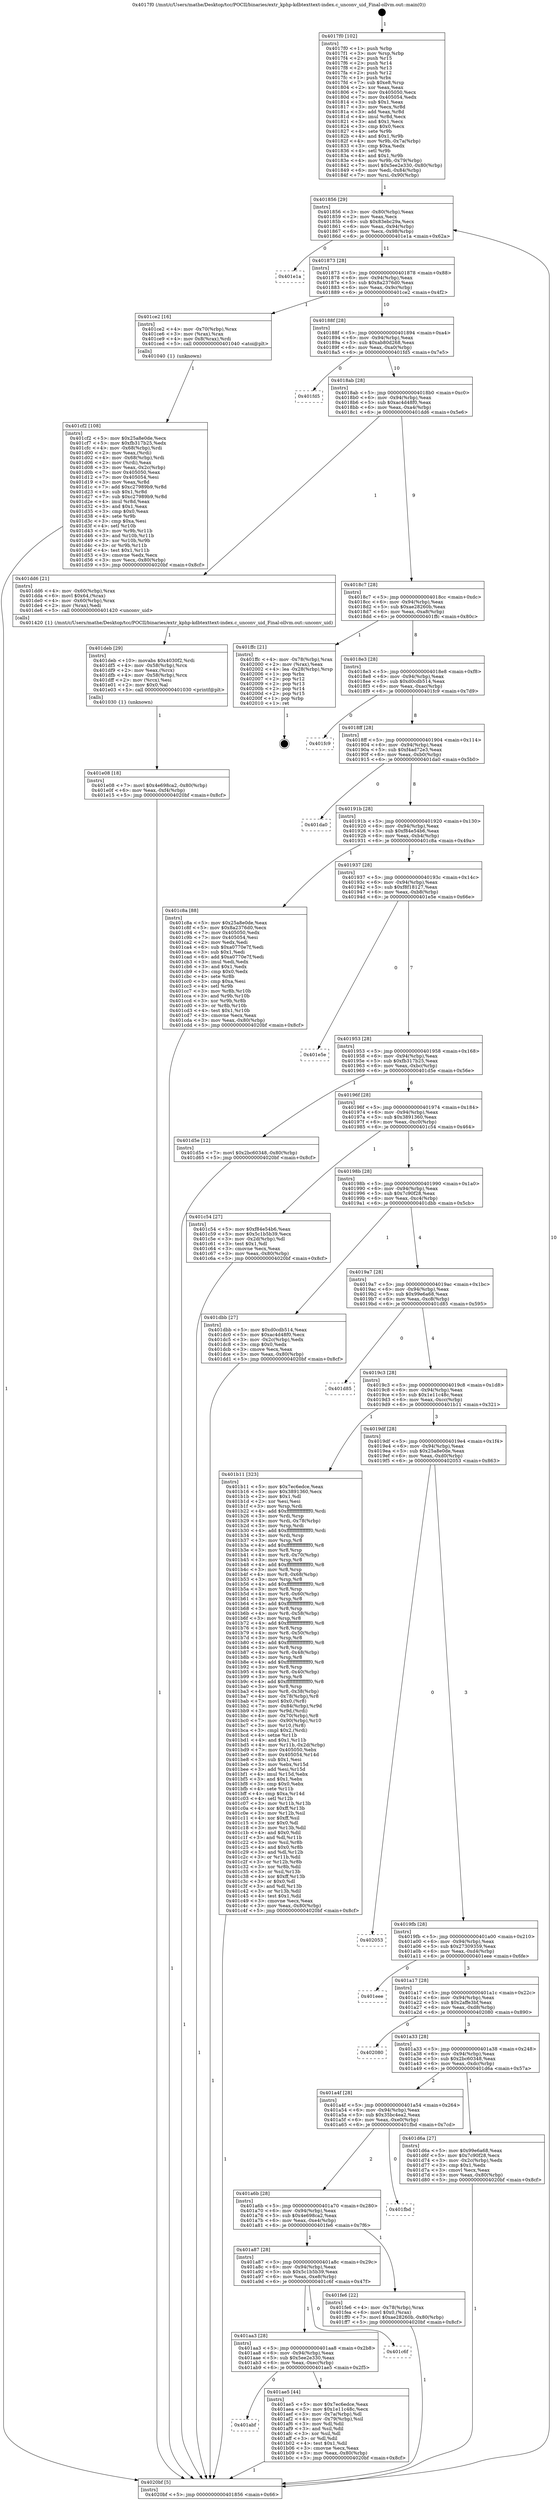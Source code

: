 digraph "0x4017f0" {
  label = "0x4017f0 (/mnt/c/Users/mathe/Desktop/tcc/POCII/binaries/extr_kphp-kdbtexttext-index.c_unconv_uid_Final-ollvm.out::main(0))"
  labelloc = "t"
  node[shape=record]

  Entry [label="",width=0.3,height=0.3,shape=circle,fillcolor=black,style=filled]
  "0x401856" [label="{
     0x401856 [29]\l
     | [instrs]\l
     &nbsp;&nbsp;0x401856 \<+3\>: mov -0x80(%rbp),%eax\l
     &nbsp;&nbsp;0x401859 \<+2\>: mov %eax,%ecx\l
     &nbsp;&nbsp;0x40185b \<+6\>: sub $0x83ebc29a,%ecx\l
     &nbsp;&nbsp;0x401861 \<+6\>: mov %eax,-0x94(%rbp)\l
     &nbsp;&nbsp;0x401867 \<+6\>: mov %ecx,-0x98(%rbp)\l
     &nbsp;&nbsp;0x40186d \<+6\>: je 0000000000401e1a \<main+0x62a\>\l
  }"]
  "0x401e1a" [label="{
     0x401e1a\l
  }", style=dashed]
  "0x401873" [label="{
     0x401873 [28]\l
     | [instrs]\l
     &nbsp;&nbsp;0x401873 \<+5\>: jmp 0000000000401878 \<main+0x88\>\l
     &nbsp;&nbsp;0x401878 \<+6\>: mov -0x94(%rbp),%eax\l
     &nbsp;&nbsp;0x40187e \<+5\>: sub $0x8a2376d0,%eax\l
     &nbsp;&nbsp;0x401883 \<+6\>: mov %eax,-0x9c(%rbp)\l
     &nbsp;&nbsp;0x401889 \<+6\>: je 0000000000401ce2 \<main+0x4f2\>\l
  }"]
  Exit [label="",width=0.3,height=0.3,shape=circle,fillcolor=black,style=filled,peripheries=2]
  "0x401ce2" [label="{
     0x401ce2 [16]\l
     | [instrs]\l
     &nbsp;&nbsp;0x401ce2 \<+4\>: mov -0x70(%rbp),%rax\l
     &nbsp;&nbsp;0x401ce6 \<+3\>: mov (%rax),%rax\l
     &nbsp;&nbsp;0x401ce9 \<+4\>: mov 0x8(%rax),%rdi\l
     &nbsp;&nbsp;0x401ced \<+5\>: call 0000000000401040 \<atoi@plt\>\l
     | [calls]\l
     &nbsp;&nbsp;0x401040 \{1\} (unknown)\l
  }"]
  "0x40188f" [label="{
     0x40188f [28]\l
     | [instrs]\l
     &nbsp;&nbsp;0x40188f \<+5\>: jmp 0000000000401894 \<main+0xa4\>\l
     &nbsp;&nbsp;0x401894 \<+6\>: mov -0x94(%rbp),%eax\l
     &nbsp;&nbsp;0x40189a \<+5\>: sub $0xab80d268,%eax\l
     &nbsp;&nbsp;0x40189f \<+6\>: mov %eax,-0xa0(%rbp)\l
     &nbsp;&nbsp;0x4018a5 \<+6\>: je 0000000000401fd5 \<main+0x7e5\>\l
  }"]
  "0x401e08" [label="{
     0x401e08 [18]\l
     | [instrs]\l
     &nbsp;&nbsp;0x401e08 \<+7\>: movl $0x4e698ca2,-0x80(%rbp)\l
     &nbsp;&nbsp;0x401e0f \<+6\>: mov %eax,-0xf4(%rbp)\l
     &nbsp;&nbsp;0x401e15 \<+5\>: jmp 00000000004020bf \<main+0x8cf\>\l
  }"]
  "0x401fd5" [label="{
     0x401fd5\l
  }", style=dashed]
  "0x4018ab" [label="{
     0x4018ab [28]\l
     | [instrs]\l
     &nbsp;&nbsp;0x4018ab \<+5\>: jmp 00000000004018b0 \<main+0xc0\>\l
     &nbsp;&nbsp;0x4018b0 \<+6\>: mov -0x94(%rbp),%eax\l
     &nbsp;&nbsp;0x4018b6 \<+5\>: sub $0xac4d48f0,%eax\l
     &nbsp;&nbsp;0x4018bb \<+6\>: mov %eax,-0xa4(%rbp)\l
     &nbsp;&nbsp;0x4018c1 \<+6\>: je 0000000000401dd6 \<main+0x5e6\>\l
  }"]
  "0x401deb" [label="{
     0x401deb [29]\l
     | [instrs]\l
     &nbsp;&nbsp;0x401deb \<+10\>: movabs $0x4030f2,%rdi\l
     &nbsp;&nbsp;0x401df5 \<+4\>: mov -0x58(%rbp),%rcx\l
     &nbsp;&nbsp;0x401df9 \<+2\>: mov %eax,(%rcx)\l
     &nbsp;&nbsp;0x401dfb \<+4\>: mov -0x58(%rbp),%rcx\l
     &nbsp;&nbsp;0x401dff \<+2\>: mov (%rcx),%esi\l
     &nbsp;&nbsp;0x401e01 \<+2\>: mov $0x0,%al\l
     &nbsp;&nbsp;0x401e03 \<+5\>: call 0000000000401030 \<printf@plt\>\l
     | [calls]\l
     &nbsp;&nbsp;0x401030 \{1\} (unknown)\l
  }"]
  "0x401dd6" [label="{
     0x401dd6 [21]\l
     | [instrs]\l
     &nbsp;&nbsp;0x401dd6 \<+4\>: mov -0x60(%rbp),%rax\l
     &nbsp;&nbsp;0x401dda \<+6\>: movl $0x64,(%rax)\l
     &nbsp;&nbsp;0x401de0 \<+4\>: mov -0x60(%rbp),%rax\l
     &nbsp;&nbsp;0x401de4 \<+2\>: mov (%rax),%edi\l
     &nbsp;&nbsp;0x401de6 \<+5\>: call 0000000000401420 \<unconv_uid\>\l
     | [calls]\l
     &nbsp;&nbsp;0x401420 \{1\} (/mnt/c/Users/mathe/Desktop/tcc/POCII/binaries/extr_kphp-kdbtexttext-index.c_unconv_uid_Final-ollvm.out::unconv_uid)\l
  }"]
  "0x4018c7" [label="{
     0x4018c7 [28]\l
     | [instrs]\l
     &nbsp;&nbsp;0x4018c7 \<+5\>: jmp 00000000004018cc \<main+0xdc\>\l
     &nbsp;&nbsp;0x4018cc \<+6\>: mov -0x94(%rbp),%eax\l
     &nbsp;&nbsp;0x4018d2 \<+5\>: sub $0xae28260b,%eax\l
     &nbsp;&nbsp;0x4018d7 \<+6\>: mov %eax,-0xa8(%rbp)\l
     &nbsp;&nbsp;0x4018dd \<+6\>: je 0000000000401ffc \<main+0x80c\>\l
  }"]
  "0x401cf2" [label="{
     0x401cf2 [108]\l
     | [instrs]\l
     &nbsp;&nbsp;0x401cf2 \<+5\>: mov $0x25a8e0de,%ecx\l
     &nbsp;&nbsp;0x401cf7 \<+5\>: mov $0xfb317b25,%edx\l
     &nbsp;&nbsp;0x401cfc \<+4\>: mov -0x68(%rbp),%rdi\l
     &nbsp;&nbsp;0x401d00 \<+2\>: mov %eax,(%rdi)\l
     &nbsp;&nbsp;0x401d02 \<+4\>: mov -0x68(%rbp),%rdi\l
     &nbsp;&nbsp;0x401d06 \<+2\>: mov (%rdi),%eax\l
     &nbsp;&nbsp;0x401d08 \<+3\>: mov %eax,-0x2c(%rbp)\l
     &nbsp;&nbsp;0x401d0b \<+7\>: mov 0x405050,%eax\l
     &nbsp;&nbsp;0x401d12 \<+7\>: mov 0x405054,%esi\l
     &nbsp;&nbsp;0x401d19 \<+3\>: mov %eax,%r8d\l
     &nbsp;&nbsp;0x401d1c \<+7\>: add $0xc27989b9,%r8d\l
     &nbsp;&nbsp;0x401d23 \<+4\>: sub $0x1,%r8d\l
     &nbsp;&nbsp;0x401d27 \<+7\>: sub $0xc27989b9,%r8d\l
     &nbsp;&nbsp;0x401d2e \<+4\>: imul %r8d,%eax\l
     &nbsp;&nbsp;0x401d32 \<+3\>: and $0x1,%eax\l
     &nbsp;&nbsp;0x401d35 \<+3\>: cmp $0x0,%eax\l
     &nbsp;&nbsp;0x401d38 \<+4\>: sete %r9b\l
     &nbsp;&nbsp;0x401d3c \<+3\>: cmp $0xa,%esi\l
     &nbsp;&nbsp;0x401d3f \<+4\>: setl %r10b\l
     &nbsp;&nbsp;0x401d43 \<+3\>: mov %r9b,%r11b\l
     &nbsp;&nbsp;0x401d46 \<+3\>: and %r10b,%r11b\l
     &nbsp;&nbsp;0x401d49 \<+3\>: xor %r10b,%r9b\l
     &nbsp;&nbsp;0x401d4c \<+3\>: or %r9b,%r11b\l
     &nbsp;&nbsp;0x401d4f \<+4\>: test $0x1,%r11b\l
     &nbsp;&nbsp;0x401d53 \<+3\>: cmovne %edx,%ecx\l
     &nbsp;&nbsp;0x401d56 \<+3\>: mov %ecx,-0x80(%rbp)\l
     &nbsp;&nbsp;0x401d59 \<+5\>: jmp 00000000004020bf \<main+0x8cf\>\l
  }"]
  "0x401ffc" [label="{
     0x401ffc [21]\l
     | [instrs]\l
     &nbsp;&nbsp;0x401ffc \<+4\>: mov -0x78(%rbp),%rax\l
     &nbsp;&nbsp;0x402000 \<+2\>: mov (%rax),%eax\l
     &nbsp;&nbsp;0x402002 \<+4\>: lea -0x28(%rbp),%rsp\l
     &nbsp;&nbsp;0x402006 \<+1\>: pop %rbx\l
     &nbsp;&nbsp;0x402007 \<+2\>: pop %r12\l
     &nbsp;&nbsp;0x402009 \<+2\>: pop %r13\l
     &nbsp;&nbsp;0x40200b \<+2\>: pop %r14\l
     &nbsp;&nbsp;0x40200d \<+2\>: pop %r15\l
     &nbsp;&nbsp;0x40200f \<+1\>: pop %rbp\l
     &nbsp;&nbsp;0x402010 \<+1\>: ret\l
  }"]
  "0x4018e3" [label="{
     0x4018e3 [28]\l
     | [instrs]\l
     &nbsp;&nbsp;0x4018e3 \<+5\>: jmp 00000000004018e8 \<main+0xf8\>\l
     &nbsp;&nbsp;0x4018e8 \<+6\>: mov -0x94(%rbp),%eax\l
     &nbsp;&nbsp;0x4018ee \<+5\>: sub $0xd0cdb514,%eax\l
     &nbsp;&nbsp;0x4018f3 \<+6\>: mov %eax,-0xac(%rbp)\l
     &nbsp;&nbsp;0x4018f9 \<+6\>: je 0000000000401fc9 \<main+0x7d9\>\l
  }"]
  "0x4017f0" [label="{
     0x4017f0 [102]\l
     | [instrs]\l
     &nbsp;&nbsp;0x4017f0 \<+1\>: push %rbp\l
     &nbsp;&nbsp;0x4017f1 \<+3\>: mov %rsp,%rbp\l
     &nbsp;&nbsp;0x4017f4 \<+2\>: push %r15\l
     &nbsp;&nbsp;0x4017f6 \<+2\>: push %r14\l
     &nbsp;&nbsp;0x4017f8 \<+2\>: push %r13\l
     &nbsp;&nbsp;0x4017fa \<+2\>: push %r12\l
     &nbsp;&nbsp;0x4017fc \<+1\>: push %rbx\l
     &nbsp;&nbsp;0x4017fd \<+7\>: sub $0xe8,%rsp\l
     &nbsp;&nbsp;0x401804 \<+2\>: xor %eax,%eax\l
     &nbsp;&nbsp;0x401806 \<+7\>: mov 0x405050,%ecx\l
     &nbsp;&nbsp;0x40180d \<+7\>: mov 0x405054,%edx\l
     &nbsp;&nbsp;0x401814 \<+3\>: sub $0x1,%eax\l
     &nbsp;&nbsp;0x401817 \<+3\>: mov %ecx,%r8d\l
     &nbsp;&nbsp;0x40181a \<+3\>: add %eax,%r8d\l
     &nbsp;&nbsp;0x40181d \<+4\>: imul %r8d,%ecx\l
     &nbsp;&nbsp;0x401821 \<+3\>: and $0x1,%ecx\l
     &nbsp;&nbsp;0x401824 \<+3\>: cmp $0x0,%ecx\l
     &nbsp;&nbsp;0x401827 \<+4\>: sete %r9b\l
     &nbsp;&nbsp;0x40182b \<+4\>: and $0x1,%r9b\l
     &nbsp;&nbsp;0x40182f \<+4\>: mov %r9b,-0x7a(%rbp)\l
     &nbsp;&nbsp;0x401833 \<+3\>: cmp $0xa,%edx\l
     &nbsp;&nbsp;0x401836 \<+4\>: setl %r9b\l
     &nbsp;&nbsp;0x40183a \<+4\>: and $0x1,%r9b\l
     &nbsp;&nbsp;0x40183e \<+4\>: mov %r9b,-0x79(%rbp)\l
     &nbsp;&nbsp;0x401842 \<+7\>: movl $0x5ee2e330,-0x80(%rbp)\l
     &nbsp;&nbsp;0x401849 \<+6\>: mov %edi,-0x84(%rbp)\l
     &nbsp;&nbsp;0x40184f \<+7\>: mov %rsi,-0x90(%rbp)\l
  }"]
  "0x401fc9" [label="{
     0x401fc9\l
  }", style=dashed]
  "0x4018ff" [label="{
     0x4018ff [28]\l
     | [instrs]\l
     &nbsp;&nbsp;0x4018ff \<+5\>: jmp 0000000000401904 \<main+0x114\>\l
     &nbsp;&nbsp;0x401904 \<+6\>: mov -0x94(%rbp),%eax\l
     &nbsp;&nbsp;0x40190a \<+5\>: sub $0xf4ad72e3,%eax\l
     &nbsp;&nbsp;0x40190f \<+6\>: mov %eax,-0xb0(%rbp)\l
     &nbsp;&nbsp;0x401915 \<+6\>: je 0000000000401da0 \<main+0x5b0\>\l
  }"]
  "0x4020bf" [label="{
     0x4020bf [5]\l
     | [instrs]\l
     &nbsp;&nbsp;0x4020bf \<+5\>: jmp 0000000000401856 \<main+0x66\>\l
  }"]
  "0x401da0" [label="{
     0x401da0\l
  }", style=dashed]
  "0x40191b" [label="{
     0x40191b [28]\l
     | [instrs]\l
     &nbsp;&nbsp;0x40191b \<+5\>: jmp 0000000000401920 \<main+0x130\>\l
     &nbsp;&nbsp;0x401920 \<+6\>: mov -0x94(%rbp),%eax\l
     &nbsp;&nbsp;0x401926 \<+5\>: sub $0xf84e54b6,%eax\l
     &nbsp;&nbsp;0x40192b \<+6\>: mov %eax,-0xb4(%rbp)\l
     &nbsp;&nbsp;0x401931 \<+6\>: je 0000000000401c8a \<main+0x49a\>\l
  }"]
  "0x401abf" [label="{
     0x401abf\l
  }", style=dashed]
  "0x401c8a" [label="{
     0x401c8a [88]\l
     | [instrs]\l
     &nbsp;&nbsp;0x401c8a \<+5\>: mov $0x25a8e0de,%eax\l
     &nbsp;&nbsp;0x401c8f \<+5\>: mov $0x8a2376d0,%ecx\l
     &nbsp;&nbsp;0x401c94 \<+7\>: mov 0x405050,%edx\l
     &nbsp;&nbsp;0x401c9b \<+7\>: mov 0x405054,%esi\l
     &nbsp;&nbsp;0x401ca2 \<+2\>: mov %edx,%edi\l
     &nbsp;&nbsp;0x401ca4 \<+6\>: sub $0xa0770e7f,%edi\l
     &nbsp;&nbsp;0x401caa \<+3\>: sub $0x1,%edi\l
     &nbsp;&nbsp;0x401cad \<+6\>: add $0xa0770e7f,%edi\l
     &nbsp;&nbsp;0x401cb3 \<+3\>: imul %edi,%edx\l
     &nbsp;&nbsp;0x401cb6 \<+3\>: and $0x1,%edx\l
     &nbsp;&nbsp;0x401cb9 \<+3\>: cmp $0x0,%edx\l
     &nbsp;&nbsp;0x401cbc \<+4\>: sete %r8b\l
     &nbsp;&nbsp;0x401cc0 \<+3\>: cmp $0xa,%esi\l
     &nbsp;&nbsp;0x401cc3 \<+4\>: setl %r9b\l
     &nbsp;&nbsp;0x401cc7 \<+3\>: mov %r8b,%r10b\l
     &nbsp;&nbsp;0x401cca \<+3\>: and %r9b,%r10b\l
     &nbsp;&nbsp;0x401ccd \<+3\>: xor %r9b,%r8b\l
     &nbsp;&nbsp;0x401cd0 \<+3\>: or %r8b,%r10b\l
     &nbsp;&nbsp;0x401cd3 \<+4\>: test $0x1,%r10b\l
     &nbsp;&nbsp;0x401cd7 \<+3\>: cmovne %ecx,%eax\l
     &nbsp;&nbsp;0x401cda \<+3\>: mov %eax,-0x80(%rbp)\l
     &nbsp;&nbsp;0x401cdd \<+5\>: jmp 00000000004020bf \<main+0x8cf\>\l
  }"]
  "0x401937" [label="{
     0x401937 [28]\l
     | [instrs]\l
     &nbsp;&nbsp;0x401937 \<+5\>: jmp 000000000040193c \<main+0x14c\>\l
     &nbsp;&nbsp;0x40193c \<+6\>: mov -0x94(%rbp),%eax\l
     &nbsp;&nbsp;0x401942 \<+5\>: sub $0xf8f18127,%eax\l
     &nbsp;&nbsp;0x401947 \<+6\>: mov %eax,-0xb8(%rbp)\l
     &nbsp;&nbsp;0x40194d \<+6\>: je 0000000000401e5e \<main+0x66e\>\l
  }"]
  "0x401ae5" [label="{
     0x401ae5 [44]\l
     | [instrs]\l
     &nbsp;&nbsp;0x401ae5 \<+5\>: mov $0x7ec6edce,%eax\l
     &nbsp;&nbsp;0x401aea \<+5\>: mov $0x1e11c48c,%ecx\l
     &nbsp;&nbsp;0x401aef \<+3\>: mov -0x7a(%rbp),%dl\l
     &nbsp;&nbsp;0x401af2 \<+4\>: mov -0x79(%rbp),%sil\l
     &nbsp;&nbsp;0x401af6 \<+3\>: mov %dl,%dil\l
     &nbsp;&nbsp;0x401af9 \<+3\>: and %sil,%dil\l
     &nbsp;&nbsp;0x401afc \<+3\>: xor %sil,%dl\l
     &nbsp;&nbsp;0x401aff \<+3\>: or %dl,%dil\l
     &nbsp;&nbsp;0x401b02 \<+4\>: test $0x1,%dil\l
     &nbsp;&nbsp;0x401b06 \<+3\>: cmovne %ecx,%eax\l
     &nbsp;&nbsp;0x401b09 \<+3\>: mov %eax,-0x80(%rbp)\l
     &nbsp;&nbsp;0x401b0c \<+5\>: jmp 00000000004020bf \<main+0x8cf\>\l
  }"]
  "0x401e5e" [label="{
     0x401e5e\l
  }", style=dashed]
  "0x401953" [label="{
     0x401953 [28]\l
     | [instrs]\l
     &nbsp;&nbsp;0x401953 \<+5\>: jmp 0000000000401958 \<main+0x168\>\l
     &nbsp;&nbsp;0x401958 \<+6\>: mov -0x94(%rbp),%eax\l
     &nbsp;&nbsp;0x40195e \<+5\>: sub $0xfb317b25,%eax\l
     &nbsp;&nbsp;0x401963 \<+6\>: mov %eax,-0xbc(%rbp)\l
     &nbsp;&nbsp;0x401969 \<+6\>: je 0000000000401d5e \<main+0x56e\>\l
  }"]
  "0x401aa3" [label="{
     0x401aa3 [28]\l
     | [instrs]\l
     &nbsp;&nbsp;0x401aa3 \<+5\>: jmp 0000000000401aa8 \<main+0x2b8\>\l
     &nbsp;&nbsp;0x401aa8 \<+6\>: mov -0x94(%rbp),%eax\l
     &nbsp;&nbsp;0x401aae \<+5\>: sub $0x5ee2e330,%eax\l
     &nbsp;&nbsp;0x401ab3 \<+6\>: mov %eax,-0xec(%rbp)\l
     &nbsp;&nbsp;0x401ab9 \<+6\>: je 0000000000401ae5 \<main+0x2f5\>\l
  }"]
  "0x401d5e" [label="{
     0x401d5e [12]\l
     | [instrs]\l
     &nbsp;&nbsp;0x401d5e \<+7\>: movl $0x2bc60348,-0x80(%rbp)\l
     &nbsp;&nbsp;0x401d65 \<+5\>: jmp 00000000004020bf \<main+0x8cf\>\l
  }"]
  "0x40196f" [label="{
     0x40196f [28]\l
     | [instrs]\l
     &nbsp;&nbsp;0x40196f \<+5\>: jmp 0000000000401974 \<main+0x184\>\l
     &nbsp;&nbsp;0x401974 \<+6\>: mov -0x94(%rbp),%eax\l
     &nbsp;&nbsp;0x40197a \<+5\>: sub $0x3891360,%eax\l
     &nbsp;&nbsp;0x40197f \<+6\>: mov %eax,-0xc0(%rbp)\l
     &nbsp;&nbsp;0x401985 \<+6\>: je 0000000000401c54 \<main+0x464\>\l
  }"]
  "0x401c6f" [label="{
     0x401c6f\l
  }", style=dashed]
  "0x401c54" [label="{
     0x401c54 [27]\l
     | [instrs]\l
     &nbsp;&nbsp;0x401c54 \<+5\>: mov $0xf84e54b6,%eax\l
     &nbsp;&nbsp;0x401c59 \<+5\>: mov $0x5c1b5b39,%ecx\l
     &nbsp;&nbsp;0x401c5e \<+3\>: mov -0x2d(%rbp),%dl\l
     &nbsp;&nbsp;0x401c61 \<+3\>: test $0x1,%dl\l
     &nbsp;&nbsp;0x401c64 \<+3\>: cmovne %ecx,%eax\l
     &nbsp;&nbsp;0x401c67 \<+3\>: mov %eax,-0x80(%rbp)\l
     &nbsp;&nbsp;0x401c6a \<+5\>: jmp 00000000004020bf \<main+0x8cf\>\l
  }"]
  "0x40198b" [label="{
     0x40198b [28]\l
     | [instrs]\l
     &nbsp;&nbsp;0x40198b \<+5\>: jmp 0000000000401990 \<main+0x1a0\>\l
     &nbsp;&nbsp;0x401990 \<+6\>: mov -0x94(%rbp),%eax\l
     &nbsp;&nbsp;0x401996 \<+5\>: sub $0x7c90f28,%eax\l
     &nbsp;&nbsp;0x40199b \<+6\>: mov %eax,-0xc4(%rbp)\l
     &nbsp;&nbsp;0x4019a1 \<+6\>: je 0000000000401dbb \<main+0x5cb\>\l
  }"]
  "0x401a87" [label="{
     0x401a87 [28]\l
     | [instrs]\l
     &nbsp;&nbsp;0x401a87 \<+5\>: jmp 0000000000401a8c \<main+0x29c\>\l
     &nbsp;&nbsp;0x401a8c \<+6\>: mov -0x94(%rbp),%eax\l
     &nbsp;&nbsp;0x401a92 \<+5\>: sub $0x5c1b5b39,%eax\l
     &nbsp;&nbsp;0x401a97 \<+6\>: mov %eax,-0xe8(%rbp)\l
     &nbsp;&nbsp;0x401a9d \<+6\>: je 0000000000401c6f \<main+0x47f\>\l
  }"]
  "0x401dbb" [label="{
     0x401dbb [27]\l
     | [instrs]\l
     &nbsp;&nbsp;0x401dbb \<+5\>: mov $0xd0cdb514,%eax\l
     &nbsp;&nbsp;0x401dc0 \<+5\>: mov $0xac4d48f0,%ecx\l
     &nbsp;&nbsp;0x401dc5 \<+3\>: mov -0x2c(%rbp),%edx\l
     &nbsp;&nbsp;0x401dc8 \<+3\>: cmp $0x0,%edx\l
     &nbsp;&nbsp;0x401dcb \<+3\>: cmove %ecx,%eax\l
     &nbsp;&nbsp;0x401dce \<+3\>: mov %eax,-0x80(%rbp)\l
     &nbsp;&nbsp;0x401dd1 \<+5\>: jmp 00000000004020bf \<main+0x8cf\>\l
  }"]
  "0x4019a7" [label="{
     0x4019a7 [28]\l
     | [instrs]\l
     &nbsp;&nbsp;0x4019a7 \<+5\>: jmp 00000000004019ac \<main+0x1bc\>\l
     &nbsp;&nbsp;0x4019ac \<+6\>: mov -0x94(%rbp),%eax\l
     &nbsp;&nbsp;0x4019b2 \<+5\>: sub $0x99e6a68,%eax\l
     &nbsp;&nbsp;0x4019b7 \<+6\>: mov %eax,-0xc8(%rbp)\l
     &nbsp;&nbsp;0x4019bd \<+6\>: je 0000000000401d85 \<main+0x595\>\l
  }"]
  "0x401fe6" [label="{
     0x401fe6 [22]\l
     | [instrs]\l
     &nbsp;&nbsp;0x401fe6 \<+4\>: mov -0x78(%rbp),%rax\l
     &nbsp;&nbsp;0x401fea \<+6\>: movl $0x0,(%rax)\l
     &nbsp;&nbsp;0x401ff0 \<+7\>: movl $0xae28260b,-0x80(%rbp)\l
     &nbsp;&nbsp;0x401ff7 \<+5\>: jmp 00000000004020bf \<main+0x8cf\>\l
  }"]
  "0x401d85" [label="{
     0x401d85\l
  }", style=dashed]
  "0x4019c3" [label="{
     0x4019c3 [28]\l
     | [instrs]\l
     &nbsp;&nbsp;0x4019c3 \<+5\>: jmp 00000000004019c8 \<main+0x1d8\>\l
     &nbsp;&nbsp;0x4019c8 \<+6\>: mov -0x94(%rbp),%eax\l
     &nbsp;&nbsp;0x4019ce \<+5\>: sub $0x1e11c48c,%eax\l
     &nbsp;&nbsp;0x4019d3 \<+6\>: mov %eax,-0xcc(%rbp)\l
     &nbsp;&nbsp;0x4019d9 \<+6\>: je 0000000000401b11 \<main+0x321\>\l
  }"]
  "0x401a6b" [label="{
     0x401a6b [28]\l
     | [instrs]\l
     &nbsp;&nbsp;0x401a6b \<+5\>: jmp 0000000000401a70 \<main+0x280\>\l
     &nbsp;&nbsp;0x401a70 \<+6\>: mov -0x94(%rbp),%eax\l
     &nbsp;&nbsp;0x401a76 \<+5\>: sub $0x4e698ca2,%eax\l
     &nbsp;&nbsp;0x401a7b \<+6\>: mov %eax,-0xe4(%rbp)\l
     &nbsp;&nbsp;0x401a81 \<+6\>: je 0000000000401fe6 \<main+0x7f6\>\l
  }"]
  "0x401b11" [label="{
     0x401b11 [323]\l
     | [instrs]\l
     &nbsp;&nbsp;0x401b11 \<+5\>: mov $0x7ec6edce,%eax\l
     &nbsp;&nbsp;0x401b16 \<+5\>: mov $0x3891360,%ecx\l
     &nbsp;&nbsp;0x401b1b \<+2\>: mov $0x1,%dl\l
     &nbsp;&nbsp;0x401b1d \<+2\>: xor %esi,%esi\l
     &nbsp;&nbsp;0x401b1f \<+3\>: mov %rsp,%rdi\l
     &nbsp;&nbsp;0x401b22 \<+4\>: add $0xfffffffffffffff0,%rdi\l
     &nbsp;&nbsp;0x401b26 \<+3\>: mov %rdi,%rsp\l
     &nbsp;&nbsp;0x401b29 \<+4\>: mov %rdi,-0x78(%rbp)\l
     &nbsp;&nbsp;0x401b2d \<+3\>: mov %rsp,%rdi\l
     &nbsp;&nbsp;0x401b30 \<+4\>: add $0xfffffffffffffff0,%rdi\l
     &nbsp;&nbsp;0x401b34 \<+3\>: mov %rdi,%rsp\l
     &nbsp;&nbsp;0x401b37 \<+3\>: mov %rsp,%r8\l
     &nbsp;&nbsp;0x401b3a \<+4\>: add $0xfffffffffffffff0,%r8\l
     &nbsp;&nbsp;0x401b3e \<+3\>: mov %r8,%rsp\l
     &nbsp;&nbsp;0x401b41 \<+4\>: mov %r8,-0x70(%rbp)\l
     &nbsp;&nbsp;0x401b45 \<+3\>: mov %rsp,%r8\l
     &nbsp;&nbsp;0x401b48 \<+4\>: add $0xfffffffffffffff0,%r8\l
     &nbsp;&nbsp;0x401b4c \<+3\>: mov %r8,%rsp\l
     &nbsp;&nbsp;0x401b4f \<+4\>: mov %r8,-0x68(%rbp)\l
     &nbsp;&nbsp;0x401b53 \<+3\>: mov %rsp,%r8\l
     &nbsp;&nbsp;0x401b56 \<+4\>: add $0xfffffffffffffff0,%r8\l
     &nbsp;&nbsp;0x401b5a \<+3\>: mov %r8,%rsp\l
     &nbsp;&nbsp;0x401b5d \<+4\>: mov %r8,-0x60(%rbp)\l
     &nbsp;&nbsp;0x401b61 \<+3\>: mov %rsp,%r8\l
     &nbsp;&nbsp;0x401b64 \<+4\>: add $0xfffffffffffffff0,%r8\l
     &nbsp;&nbsp;0x401b68 \<+3\>: mov %r8,%rsp\l
     &nbsp;&nbsp;0x401b6b \<+4\>: mov %r8,-0x58(%rbp)\l
     &nbsp;&nbsp;0x401b6f \<+3\>: mov %rsp,%r8\l
     &nbsp;&nbsp;0x401b72 \<+4\>: add $0xfffffffffffffff0,%r8\l
     &nbsp;&nbsp;0x401b76 \<+3\>: mov %r8,%rsp\l
     &nbsp;&nbsp;0x401b79 \<+4\>: mov %r8,-0x50(%rbp)\l
     &nbsp;&nbsp;0x401b7d \<+3\>: mov %rsp,%r8\l
     &nbsp;&nbsp;0x401b80 \<+4\>: add $0xfffffffffffffff0,%r8\l
     &nbsp;&nbsp;0x401b84 \<+3\>: mov %r8,%rsp\l
     &nbsp;&nbsp;0x401b87 \<+4\>: mov %r8,-0x48(%rbp)\l
     &nbsp;&nbsp;0x401b8b \<+3\>: mov %rsp,%r8\l
     &nbsp;&nbsp;0x401b8e \<+4\>: add $0xfffffffffffffff0,%r8\l
     &nbsp;&nbsp;0x401b92 \<+3\>: mov %r8,%rsp\l
     &nbsp;&nbsp;0x401b95 \<+4\>: mov %r8,-0x40(%rbp)\l
     &nbsp;&nbsp;0x401b99 \<+3\>: mov %rsp,%r8\l
     &nbsp;&nbsp;0x401b9c \<+4\>: add $0xfffffffffffffff0,%r8\l
     &nbsp;&nbsp;0x401ba0 \<+3\>: mov %r8,%rsp\l
     &nbsp;&nbsp;0x401ba3 \<+4\>: mov %r8,-0x38(%rbp)\l
     &nbsp;&nbsp;0x401ba7 \<+4\>: mov -0x78(%rbp),%r8\l
     &nbsp;&nbsp;0x401bab \<+7\>: movl $0x0,(%r8)\l
     &nbsp;&nbsp;0x401bb2 \<+7\>: mov -0x84(%rbp),%r9d\l
     &nbsp;&nbsp;0x401bb9 \<+3\>: mov %r9d,(%rdi)\l
     &nbsp;&nbsp;0x401bbc \<+4\>: mov -0x70(%rbp),%r8\l
     &nbsp;&nbsp;0x401bc0 \<+7\>: mov -0x90(%rbp),%r10\l
     &nbsp;&nbsp;0x401bc7 \<+3\>: mov %r10,(%r8)\l
     &nbsp;&nbsp;0x401bca \<+3\>: cmpl $0x2,(%rdi)\l
     &nbsp;&nbsp;0x401bcd \<+4\>: setne %r11b\l
     &nbsp;&nbsp;0x401bd1 \<+4\>: and $0x1,%r11b\l
     &nbsp;&nbsp;0x401bd5 \<+4\>: mov %r11b,-0x2d(%rbp)\l
     &nbsp;&nbsp;0x401bd9 \<+7\>: mov 0x405050,%ebx\l
     &nbsp;&nbsp;0x401be0 \<+8\>: mov 0x405054,%r14d\l
     &nbsp;&nbsp;0x401be8 \<+3\>: sub $0x1,%esi\l
     &nbsp;&nbsp;0x401beb \<+3\>: mov %ebx,%r15d\l
     &nbsp;&nbsp;0x401bee \<+3\>: add %esi,%r15d\l
     &nbsp;&nbsp;0x401bf1 \<+4\>: imul %r15d,%ebx\l
     &nbsp;&nbsp;0x401bf5 \<+3\>: and $0x1,%ebx\l
     &nbsp;&nbsp;0x401bf8 \<+3\>: cmp $0x0,%ebx\l
     &nbsp;&nbsp;0x401bfb \<+4\>: sete %r11b\l
     &nbsp;&nbsp;0x401bff \<+4\>: cmp $0xa,%r14d\l
     &nbsp;&nbsp;0x401c03 \<+4\>: setl %r12b\l
     &nbsp;&nbsp;0x401c07 \<+3\>: mov %r11b,%r13b\l
     &nbsp;&nbsp;0x401c0a \<+4\>: xor $0xff,%r13b\l
     &nbsp;&nbsp;0x401c0e \<+3\>: mov %r12b,%sil\l
     &nbsp;&nbsp;0x401c11 \<+4\>: xor $0xff,%sil\l
     &nbsp;&nbsp;0x401c15 \<+3\>: xor $0x0,%dl\l
     &nbsp;&nbsp;0x401c18 \<+3\>: mov %r13b,%dil\l
     &nbsp;&nbsp;0x401c1b \<+4\>: and $0x0,%dil\l
     &nbsp;&nbsp;0x401c1f \<+3\>: and %dl,%r11b\l
     &nbsp;&nbsp;0x401c22 \<+3\>: mov %sil,%r8b\l
     &nbsp;&nbsp;0x401c25 \<+4\>: and $0x0,%r8b\l
     &nbsp;&nbsp;0x401c29 \<+3\>: and %dl,%r12b\l
     &nbsp;&nbsp;0x401c2c \<+3\>: or %r11b,%dil\l
     &nbsp;&nbsp;0x401c2f \<+3\>: or %r12b,%r8b\l
     &nbsp;&nbsp;0x401c32 \<+3\>: xor %r8b,%dil\l
     &nbsp;&nbsp;0x401c35 \<+3\>: or %sil,%r13b\l
     &nbsp;&nbsp;0x401c38 \<+4\>: xor $0xff,%r13b\l
     &nbsp;&nbsp;0x401c3c \<+3\>: or $0x0,%dl\l
     &nbsp;&nbsp;0x401c3f \<+3\>: and %dl,%r13b\l
     &nbsp;&nbsp;0x401c42 \<+3\>: or %r13b,%dil\l
     &nbsp;&nbsp;0x401c45 \<+4\>: test $0x1,%dil\l
     &nbsp;&nbsp;0x401c49 \<+3\>: cmovne %ecx,%eax\l
     &nbsp;&nbsp;0x401c4c \<+3\>: mov %eax,-0x80(%rbp)\l
     &nbsp;&nbsp;0x401c4f \<+5\>: jmp 00000000004020bf \<main+0x8cf\>\l
  }"]
  "0x4019df" [label="{
     0x4019df [28]\l
     | [instrs]\l
     &nbsp;&nbsp;0x4019df \<+5\>: jmp 00000000004019e4 \<main+0x1f4\>\l
     &nbsp;&nbsp;0x4019e4 \<+6\>: mov -0x94(%rbp),%eax\l
     &nbsp;&nbsp;0x4019ea \<+5\>: sub $0x25a8e0de,%eax\l
     &nbsp;&nbsp;0x4019ef \<+6\>: mov %eax,-0xd0(%rbp)\l
     &nbsp;&nbsp;0x4019f5 \<+6\>: je 0000000000402053 \<main+0x863\>\l
  }"]
  "0x401fbd" [label="{
     0x401fbd\l
  }", style=dashed]
  "0x402053" [label="{
     0x402053\l
  }", style=dashed]
  "0x4019fb" [label="{
     0x4019fb [28]\l
     | [instrs]\l
     &nbsp;&nbsp;0x4019fb \<+5\>: jmp 0000000000401a00 \<main+0x210\>\l
     &nbsp;&nbsp;0x401a00 \<+6\>: mov -0x94(%rbp),%eax\l
     &nbsp;&nbsp;0x401a06 \<+5\>: sub $0x27309359,%eax\l
     &nbsp;&nbsp;0x401a0b \<+6\>: mov %eax,-0xd4(%rbp)\l
     &nbsp;&nbsp;0x401a11 \<+6\>: je 0000000000401eee \<main+0x6fe\>\l
  }"]
  "0x401a4f" [label="{
     0x401a4f [28]\l
     | [instrs]\l
     &nbsp;&nbsp;0x401a4f \<+5\>: jmp 0000000000401a54 \<main+0x264\>\l
     &nbsp;&nbsp;0x401a54 \<+6\>: mov -0x94(%rbp),%eax\l
     &nbsp;&nbsp;0x401a5a \<+5\>: sub $0x35bc4ea2,%eax\l
     &nbsp;&nbsp;0x401a5f \<+6\>: mov %eax,-0xe0(%rbp)\l
     &nbsp;&nbsp;0x401a65 \<+6\>: je 0000000000401fbd \<main+0x7cd\>\l
  }"]
  "0x401eee" [label="{
     0x401eee\l
  }", style=dashed]
  "0x401a17" [label="{
     0x401a17 [28]\l
     | [instrs]\l
     &nbsp;&nbsp;0x401a17 \<+5\>: jmp 0000000000401a1c \<main+0x22c\>\l
     &nbsp;&nbsp;0x401a1c \<+6\>: mov -0x94(%rbp),%eax\l
     &nbsp;&nbsp;0x401a22 \<+5\>: sub $0x2affe3bf,%eax\l
     &nbsp;&nbsp;0x401a27 \<+6\>: mov %eax,-0xd8(%rbp)\l
     &nbsp;&nbsp;0x401a2d \<+6\>: je 0000000000402080 \<main+0x890\>\l
  }"]
  "0x401d6a" [label="{
     0x401d6a [27]\l
     | [instrs]\l
     &nbsp;&nbsp;0x401d6a \<+5\>: mov $0x99e6a68,%eax\l
     &nbsp;&nbsp;0x401d6f \<+5\>: mov $0x7c90f28,%ecx\l
     &nbsp;&nbsp;0x401d74 \<+3\>: mov -0x2c(%rbp),%edx\l
     &nbsp;&nbsp;0x401d77 \<+3\>: cmp $0x1,%edx\l
     &nbsp;&nbsp;0x401d7a \<+3\>: cmovl %ecx,%eax\l
     &nbsp;&nbsp;0x401d7d \<+3\>: mov %eax,-0x80(%rbp)\l
     &nbsp;&nbsp;0x401d80 \<+5\>: jmp 00000000004020bf \<main+0x8cf\>\l
  }"]
  "0x402080" [label="{
     0x402080\l
  }", style=dashed]
  "0x401a33" [label="{
     0x401a33 [28]\l
     | [instrs]\l
     &nbsp;&nbsp;0x401a33 \<+5\>: jmp 0000000000401a38 \<main+0x248\>\l
     &nbsp;&nbsp;0x401a38 \<+6\>: mov -0x94(%rbp),%eax\l
     &nbsp;&nbsp;0x401a3e \<+5\>: sub $0x2bc60348,%eax\l
     &nbsp;&nbsp;0x401a43 \<+6\>: mov %eax,-0xdc(%rbp)\l
     &nbsp;&nbsp;0x401a49 \<+6\>: je 0000000000401d6a \<main+0x57a\>\l
  }"]
  Entry -> "0x4017f0" [label=" 1"]
  "0x401856" -> "0x401e1a" [label=" 0"]
  "0x401856" -> "0x401873" [label=" 11"]
  "0x401ffc" -> Exit [label=" 1"]
  "0x401873" -> "0x401ce2" [label=" 1"]
  "0x401873" -> "0x40188f" [label=" 10"]
  "0x401fe6" -> "0x4020bf" [label=" 1"]
  "0x40188f" -> "0x401fd5" [label=" 0"]
  "0x40188f" -> "0x4018ab" [label=" 10"]
  "0x401e08" -> "0x4020bf" [label=" 1"]
  "0x4018ab" -> "0x401dd6" [label=" 1"]
  "0x4018ab" -> "0x4018c7" [label=" 9"]
  "0x401deb" -> "0x401e08" [label=" 1"]
  "0x4018c7" -> "0x401ffc" [label=" 1"]
  "0x4018c7" -> "0x4018e3" [label=" 8"]
  "0x401dd6" -> "0x401deb" [label=" 1"]
  "0x4018e3" -> "0x401fc9" [label=" 0"]
  "0x4018e3" -> "0x4018ff" [label=" 8"]
  "0x401d6a" -> "0x4020bf" [label=" 1"]
  "0x4018ff" -> "0x401da0" [label=" 0"]
  "0x4018ff" -> "0x40191b" [label=" 8"]
  "0x401d5e" -> "0x4020bf" [label=" 1"]
  "0x40191b" -> "0x401c8a" [label=" 1"]
  "0x40191b" -> "0x401937" [label=" 7"]
  "0x401cf2" -> "0x4020bf" [label=" 1"]
  "0x401937" -> "0x401e5e" [label=" 0"]
  "0x401937" -> "0x401953" [label=" 7"]
  "0x401ce2" -> "0x401cf2" [label=" 1"]
  "0x401953" -> "0x401d5e" [label=" 1"]
  "0x401953" -> "0x40196f" [label=" 6"]
  "0x401c54" -> "0x4020bf" [label=" 1"]
  "0x40196f" -> "0x401c54" [label=" 1"]
  "0x40196f" -> "0x40198b" [label=" 5"]
  "0x401b11" -> "0x4020bf" [label=" 1"]
  "0x40198b" -> "0x401dbb" [label=" 1"]
  "0x40198b" -> "0x4019a7" [label=" 4"]
  "0x4020bf" -> "0x401856" [label=" 10"]
  "0x4019a7" -> "0x401d85" [label=" 0"]
  "0x4019a7" -> "0x4019c3" [label=" 4"]
  "0x4017f0" -> "0x401856" [label=" 1"]
  "0x4019c3" -> "0x401b11" [label=" 1"]
  "0x4019c3" -> "0x4019df" [label=" 3"]
  "0x401aa3" -> "0x401abf" [label=" 0"]
  "0x4019df" -> "0x402053" [label=" 0"]
  "0x4019df" -> "0x4019fb" [label=" 3"]
  "0x401aa3" -> "0x401ae5" [label=" 1"]
  "0x4019fb" -> "0x401eee" [label=" 0"]
  "0x4019fb" -> "0x401a17" [label=" 3"]
  "0x401a87" -> "0x401aa3" [label=" 1"]
  "0x401a17" -> "0x402080" [label=" 0"]
  "0x401a17" -> "0x401a33" [label=" 3"]
  "0x401a87" -> "0x401c6f" [label=" 0"]
  "0x401a33" -> "0x401d6a" [label=" 1"]
  "0x401a33" -> "0x401a4f" [label=" 2"]
  "0x401c8a" -> "0x4020bf" [label=" 1"]
  "0x401a4f" -> "0x401fbd" [label=" 0"]
  "0x401a4f" -> "0x401a6b" [label=" 2"]
  "0x401ae5" -> "0x4020bf" [label=" 1"]
  "0x401a6b" -> "0x401fe6" [label=" 1"]
  "0x401a6b" -> "0x401a87" [label=" 1"]
  "0x401dbb" -> "0x4020bf" [label=" 1"]
}
